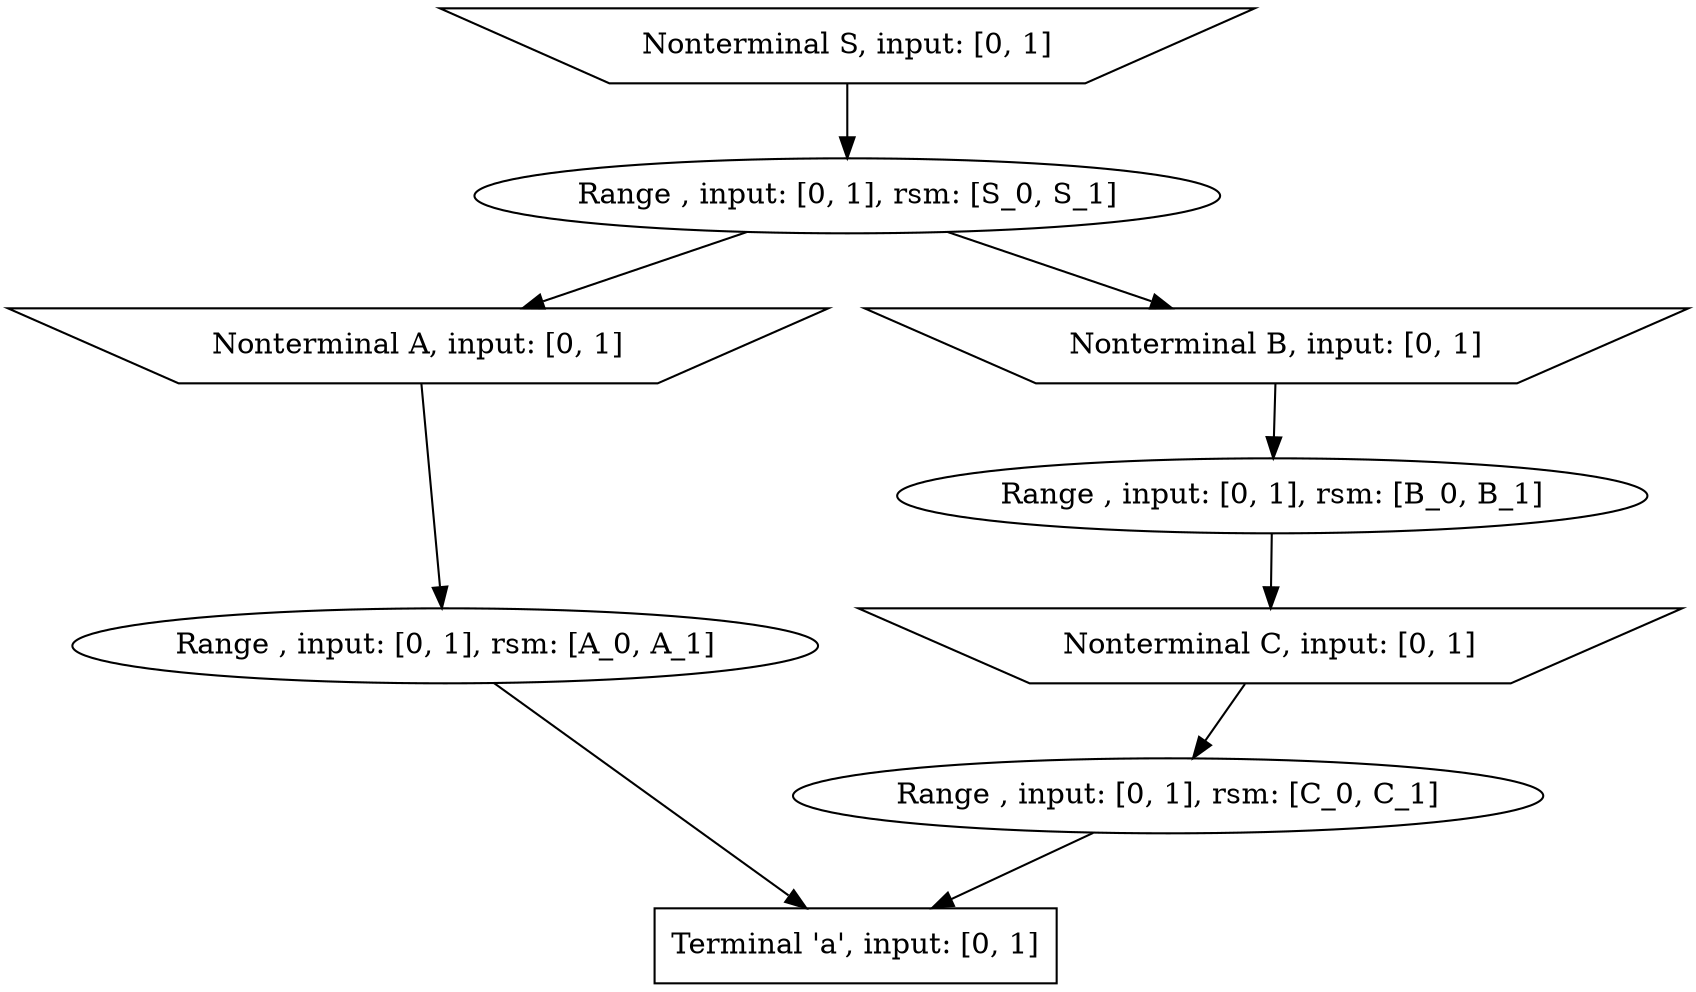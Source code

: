 digraph g {
labelloc="t"
label=""
0 [label = "Nonterminal A, input: [0, 1]", shape = invtrapezium]
1 [label = "Nonterminal B, input: [0, 1]", shape = invtrapezium]
2 [label = "Nonterminal C, input: [0, 1]", shape = invtrapezium]
3 [label = "Nonterminal S, input: [0, 1]", shape = invtrapezium]
4 [label = "Range , input: [0, 1], rsm: [A_0, A_1]", shape = ellipse]
5 [label = "Range , input: [0, 1], rsm: [B_0, B_1]", shape = ellipse]
6 [label = "Range , input: [0, 1], rsm: [C_0, C_1]", shape = ellipse]
7 [label = "Range , input: [0, 1], rsm: [S_0, S_1]", shape = ellipse]
8 [label = "Terminal 'a', input: [0, 1]", shape = rectangle]
0->4
1->5
2->6
3->7
4->8
5->2
6->8
7->1
7->0
}
